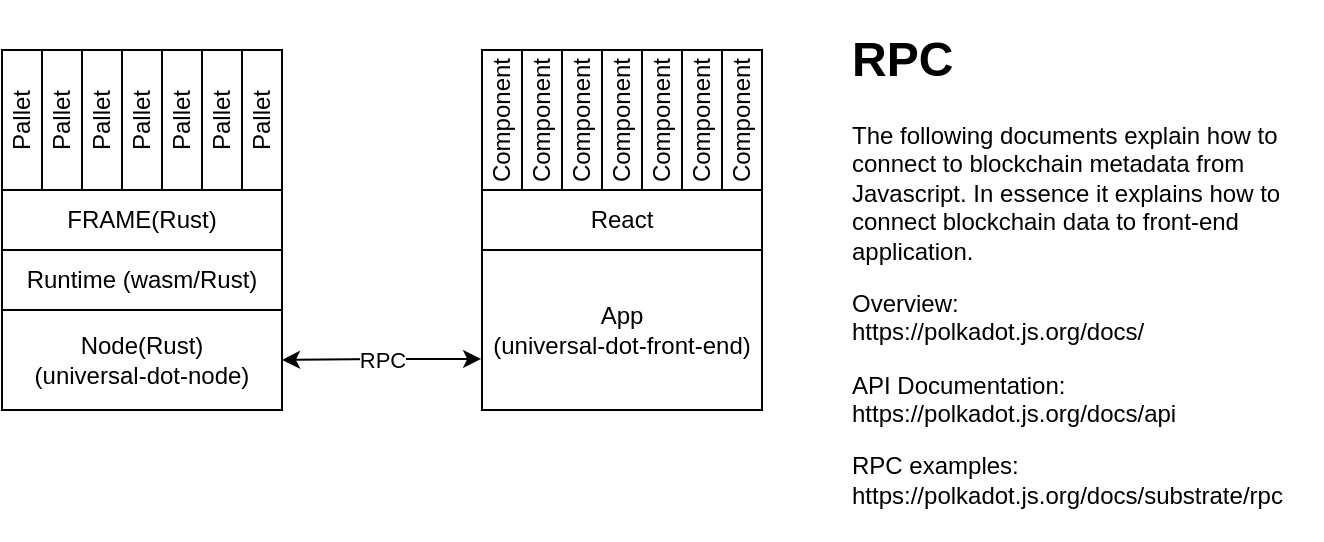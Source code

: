 <mxfile version="15.7.3" type="github">
  <diagram id="XYSDUHxa8FnNzhFP22NK" name="Page-1">
    <mxGraphModel dx="2276" dy="684" grid="1" gridSize="10" guides="1" tooltips="1" connect="1" arrows="1" fold="1" page="1" pageScale="1" pageWidth="850" pageHeight="1100" math="0" shadow="0">
      <root>
        <mxCell id="0" />
        <mxCell id="1" parent="0" />
        <mxCell id="D2MN3MBzmZI97LFbt5y6-1" value="Runtime (wasm/Rust)" style="rounded=0;whiteSpace=wrap;html=1;" vertex="1" parent="1">
          <mxGeometry x="-730" y="290" width="140" height="30" as="geometry" />
        </mxCell>
        <mxCell id="D2MN3MBzmZI97LFbt5y6-2" value="Pallet" style="rounded=0;whiteSpace=wrap;html=1;horizontal=0;" vertex="1" parent="1">
          <mxGeometry x="-730" y="190" width="20" height="70" as="geometry" />
        </mxCell>
        <mxCell id="D2MN3MBzmZI97LFbt5y6-3" value="FRAME(Rust)" style="rounded=0;whiteSpace=wrap;html=1;" vertex="1" parent="1">
          <mxGeometry x="-730" y="260" width="140" height="30" as="geometry" />
        </mxCell>
        <mxCell id="D2MN3MBzmZI97LFbt5y6-4" value="RPC" style="edgeStyle=orthogonalEdgeStyle;rounded=0;orthogonalLoop=1;jettySize=auto;html=1;exitX=-0.003;exitY=0.681;exitDx=0;exitDy=0;startArrow=classic;startFill=1;exitPerimeter=0;" edge="1" parent="1" source="D2MN3MBzmZI97LFbt5y6-5" target="D2MN3MBzmZI97LFbt5y6-9">
          <mxGeometry relative="1" as="geometry" />
        </mxCell>
        <mxCell id="D2MN3MBzmZI97LFbt5y6-5" value="App&lt;br&gt;(universal-dot-front-end)" style="rounded=0;whiteSpace=wrap;html=1;" vertex="1" parent="1">
          <mxGeometry x="-490" y="290" width="140" height="80" as="geometry" />
        </mxCell>
        <mxCell id="D2MN3MBzmZI97LFbt5y6-6" value="React" style="rounded=0;whiteSpace=wrap;html=1;" vertex="1" parent="1">
          <mxGeometry x="-490" y="260" width="140" height="30" as="geometry" />
        </mxCell>
        <mxCell id="D2MN3MBzmZI97LFbt5y6-7" value="Component" style="rounded=0;whiteSpace=wrap;html=1;horizontal=0;" vertex="1" parent="1">
          <mxGeometry x="-490" y="190" width="20" height="70" as="geometry" />
        </mxCell>
        <mxCell id="D2MN3MBzmZI97LFbt5y6-8" value="&lt;h1&gt;RPC&lt;/h1&gt;&lt;p&gt;The following documents explain how to connect to blockchain metadata from Javascript. In essence it explains how to connect blockchain data to front-end application.&lt;/p&gt;&lt;p&gt;Overview:&lt;br&gt;https://polkadot.js.org/docs/&lt;/p&gt;&lt;p&gt;API Documentation:&amp;nbsp;&lt;br&gt;https://polkadot.js.org/docs/api&lt;br&gt;&lt;/p&gt;&lt;p&gt;RPC examples:&lt;br&gt;https://polkadot.js.org/docs/substrate/rpc&lt;br&gt;&lt;/p&gt;" style="text;html=1;strokeColor=none;fillColor=none;spacing=5;spacingTop=-20;whiteSpace=wrap;overflow=hidden;rounded=0;" vertex="1" parent="1">
          <mxGeometry x="-310" y="175" width="240" height="260" as="geometry" />
        </mxCell>
        <mxCell id="D2MN3MBzmZI97LFbt5y6-9" value="Node(Rust)&lt;br&gt;(universal-dot-node)" style="rounded=0;whiteSpace=wrap;html=1;" vertex="1" parent="1">
          <mxGeometry x="-730" y="320" width="140" height="50" as="geometry" />
        </mxCell>
        <mxCell id="D2MN3MBzmZI97LFbt5y6-10" value="Pallet" style="rounded=0;whiteSpace=wrap;html=1;horizontal=0;" vertex="1" parent="1">
          <mxGeometry x="-690" y="190" width="20" height="70" as="geometry" />
        </mxCell>
        <mxCell id="D2MN3MBzmZI97LFbt5y6-11" value="Pallet" style="rounded=0;whiteSpace=wrap;html=1;horizontal=0;" vertex="1" parent="1">
          <mxGeometry x="-670" y="190" width="20" height="70" as="geometry" />
        </mxCell>
        <mxCell id="D2MN3MBzmZI97LFbt5y6-12" value="Pallet" style="rounded=0;whiteSpace=wrap;html=1;horizontal=0;" vertex="1" parent="1">
          <mxGeometry x="-650" y="190" width="20" height="70" as="geometry" />
        </mxCell>
        <mxCell id="D2MN3MBzmZI97LFbt5y6-13" value="Pallet" style="rounded=0;whiteSpace=wrap;html=1;horizontal=0;" vertex="1" parent="1">
          <mxGeometry x="-630" y="190" width="20" height="70" as="geometry" />
        </mxCell>
        <mxCell id="D2MN3MBzmZI97LFbt5y6-14" value="Pallet" style="rounded=0;whiteSpace=wrap;html=1;horizontal=0;" vertex="1" parent="1">
          <mxGeometry x="-610" y="190" width="20" height="70" as="geometry" />
        </mxCell>
        <mxCell id="D2MN3MBzmZI97LFbt5y6-15" value="Pallet" style="rounded=0;whiteSpace=wrap;html=1;horizontal=0;" vertex="1" parent="1">
          <mxGeometry x="-710" y="190" width="20" height="70" as="geometry" />
        </mxCell>
        <mxCell id="D2MN3MBzmZI97LFbt5y6-16" value="Component" style="rounded=0;whiteSpace=wrap;html=1;horizontal=0;" vertex="1" parent="1">
          <mxGeometry x="-430" y="190" width="20" height="70" as="geometry" />
        </mxCell>
        <mxCell id="D2MN3MBzmZI97LFbt5y6-17" value="Component" style="rounded=0;whiteSpace=wrap;html=1;horizontal=0;" vertex="1" parent="1">
          <mxGeometry x="-410" y="190" width="20" height="70" as="geometry" />
        </mxCell>
        <mxCell id="D2MN3MBzmZI97LFbt5y6-18" value="Component" style="rounded=0;whiteSpace=wrap;html=1;horizontal=0;" vertex="1" parent="1">
          <mxGeometry x="-390" y="190" width="20" height="70" as="geometry" />
        </mxCell>
        <mxCell id="D2MN3MBzmZI97LFbt5y6-19" value="Component" style="rounded=0;whiteSpace=wrap;html=1;horizontal=0;" vertex="1" parent="1">
          <mxGeometry x="-370" y="190" width="20" height="70" as="geometry" />
        </mxCell>
        <mxCell id="D2MN3MBzmZI97LFbt5y6-20" value="Component" style="rounded=0;whiteSpace=wrap;html=1;horizontal=0;" vertex="1" parent="1">
          <mxGeometry x="-450" y="190" width="20" height="70" as="geometry" />
        </mxCell>
        <mxCell id="D2MN3MBzmZI97LFbt5y6-21" value="Component" style="rounded=0;whiteSpace=wrap;html=1;horizontal=0;" vertex="1" parent="1">
          <mxGeometry x="-470" y="190" width="20" height="70" as="geometry" />
        </mxCell>
      </root>
    </mxGraphModel>
  </diagram>
</mxfile>
